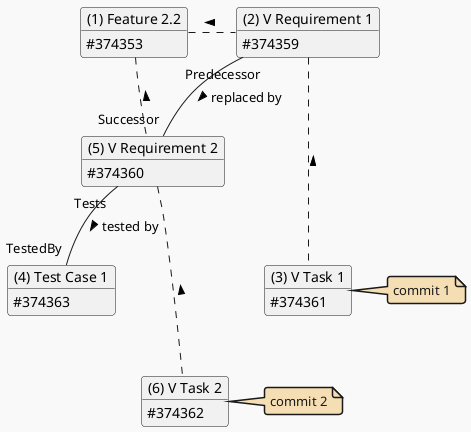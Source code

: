 @startuml feature-2.2

'''' Declarations to stylize the diagram '''
hide circle
hide empty members
allowmixing

!theme mars
skinparam classFontStyle bold
skinparam classAttributeIconSize 0
skinparam noteBackgroundColor wheat

'''' Work Items ''''
object "(1) Feature 2.2" as Feature2_2

object "(2) V Requirement 1" as VRequirement1
object "(3) V Task 1" as VTask1
note right : commit 1

object "(4) Test Case 1" as TestCase1

object "(5) V Requirement 2" as VRequirement2
object "(6) V Task 2" as VTask2
note right : commit 2

'''' Work IteIDs ''''
Feature2_2     : #374353
VRequirement1  : #374359
VTask1         : #374361
TestCase1      : #374363
VRequirement2  : #374360
VTask2         : #374362

Feature2_2    .right. VRequirement1 : <
VRequirement1 ...     VTask1        : <
Feature2_2    .right. VRequirement2 : <
VRequirement2 ...     VTask2        : <

VRequirement2  "Successor"  -up- "Predecessor" VRequirement1 : replaced by <
TestCase1      "TestedBy"   -up- "Tests"       VRequirement2 : tested by <

@enduml
